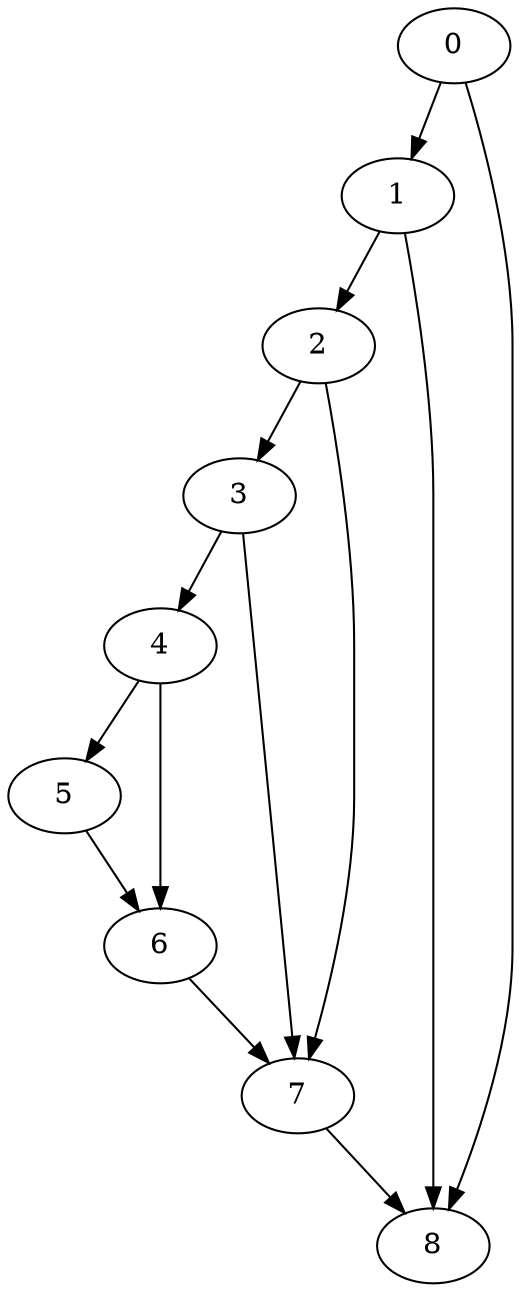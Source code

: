 digraph {
	0
	1
	2
	3
	4
	5
	6
	7
	8
	4 -> 5
	4 -> 6
	5 -> 6
	3 -> 4
	2 -> 7
	3 -> 7
	6 -> 7
	0 -> 8
	1 -> 8
	7 -> 8
	0 -> 1
	1 -> 2
	2 -> 3
}
